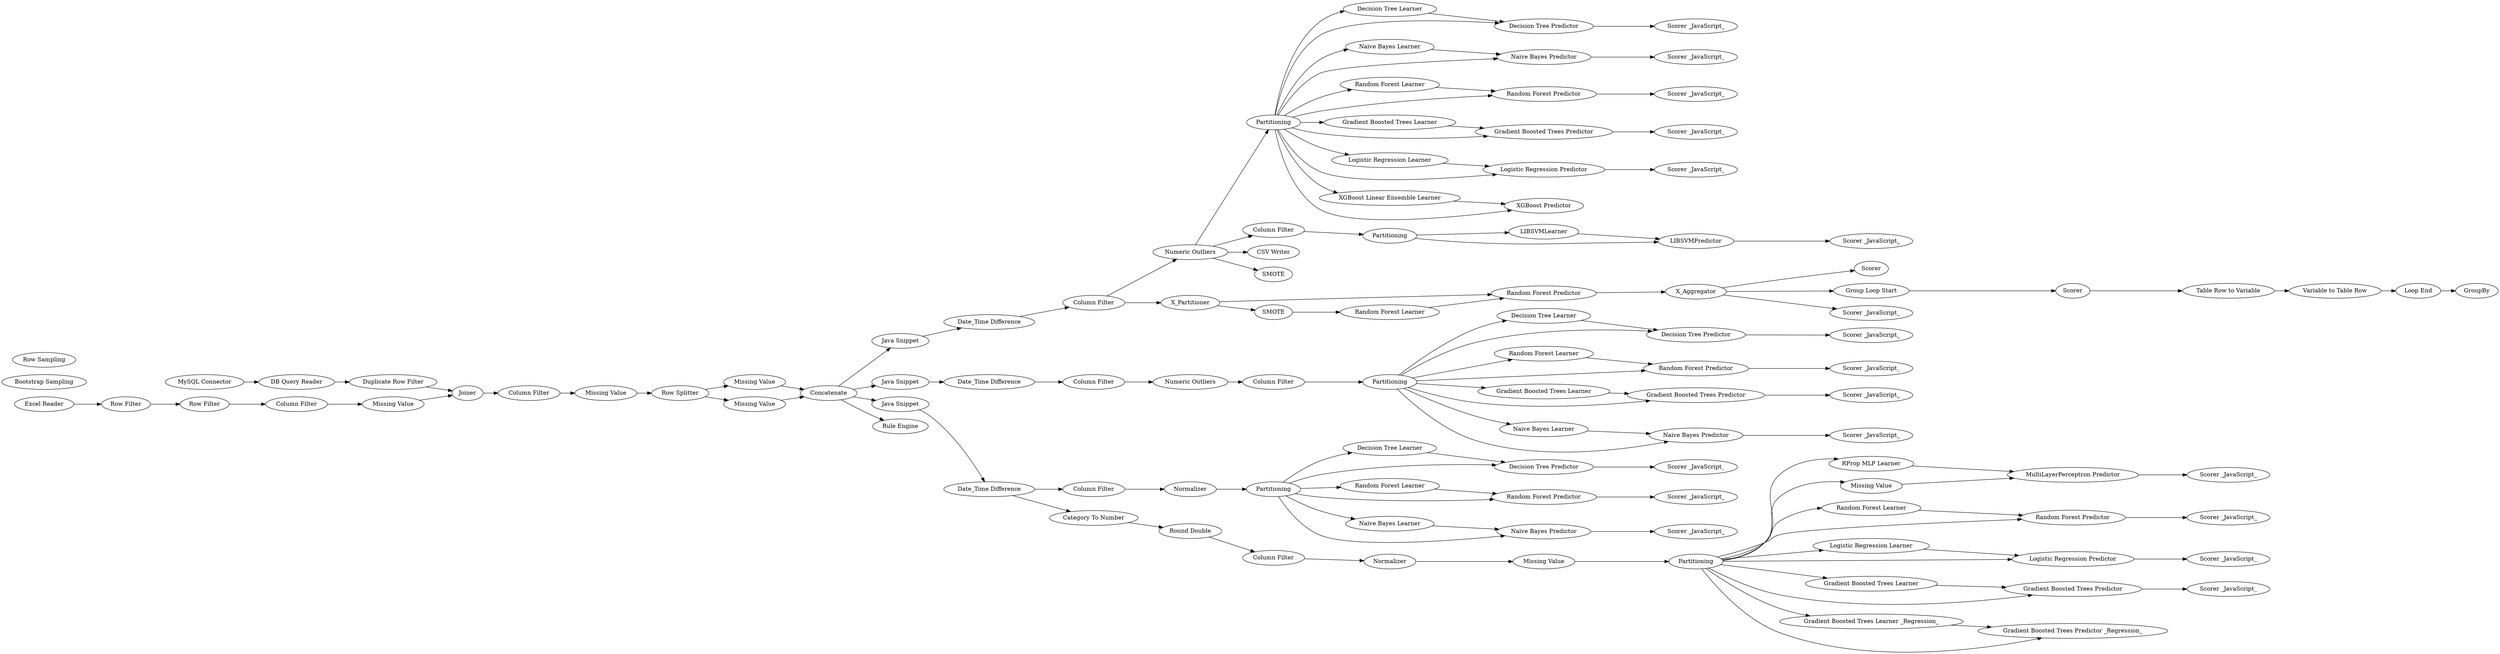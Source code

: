 digraph {
	1 [label="MySQL Connector"]
	9 [label="DB Query Reader"]
	11 [label=Joiner]
	13 [label="Excel Reader"]
	22 [label="Date_Time Difference"]
	27 [label="Duplicate Row Filter"]
	28 [label="Column Filter"]
	29 [label="Java Snippet"]
	126 [label=Partitioning]
	127 [label="Decision Tree Learner"]
	128 [label="Decision Tree Predictor"]
	129 [label="Column Filter"]
	130 [label="Scorer _JavaScript_"]
	136 [label="Naive Bayes Learner"]
	137 [label="Naive Bayes Predictor"]
	138 [label="Scorer _JavaScript_"]
	141 [label="Random Forest Learner"]
	142 [label="Random Forest Predictor"]
	143 [label="Scorer _JavaScript_"]
	147 [label="Date_Time Difference"]
	148 [label="Java Snippet"]
	149 [label="Column Filter"]
	150 [label=Partitioning]
	151 [label="Decision Tree Learner"]
	152 [label="Decision Tree Predictor"]
	153 [label="Scorer _JavaScript_"]
	154 [label=Normalizer]
	155 [label=Partitioning]
	156 [label="Decision Tree Learner"]
	157 [label="Decision Tree Predictor"]
	158 [label="Scorer _JavaScript_"]
	159 [label="Column Filter"]
	160 [label="Date_Time Difference"]
	163 [label="Java Snippet"]
	164 [label="Random Forest Learner"]
	165 [label="Random Forest Predictor"]
	166 [label="Scorer _JavaScript_"]
	167 [label="Naive Bayes Learner"]
	168 [label="Naive Bayes Predictor"]
	169 [label="Scorer _JavaScript_"]
	170 [label="MultiLayerPerceptron Predictor"]
	171 [label="RProp MLP Learner"]
	173 [label="Category To Number"]
	174 [label="Round Double"]
	175 [label=Normalizer]
	176 [label="Column Filter"]
	177 [label=Partitioning]
	178 [label="Missing Value"]
	179 [label="Scorer _JavaScript_"]
	180 [label="Random Forest Learner"]
	181 [label="Random Forest Predictor"]
	182 [label="Scorer _JavaScript_"]
	183 [label="Missing Value"]
	184 [label="Column Filter"]
	185 [label="Row Filter"]
	186 [label="Row Filter"]
	131 [label="Missing Value"]
	132 [label="Row Splitter"]
	133 [label="Missing Value"]
	134 [label="Missing Value"]
	135 [label=Concatenate]
	189 [label="Gradient Boosted Trees Learner"]
	190 [label="Gradient Boosted Trees Predictor"]
	191 [label="Scorer _JavaScript_"]
	192 [label="Logistic Regression Learner"]
	193 [label="Logistic Regression Predictor"]
	194 [label="Scorer _JavaScript_"]
	195 [label="Missing Value"]
	196 [label="Gradient Boosted Trees Learner"]
	197 [label="Gradient Boosted Trees Predictor"]
	198 [label="Scorer _JavaScript_"]
	201 [label="Numeric Outliers"]
	202 [label="Numeric Outliers"]
	211 [label="Column Filter"]
	214 [label="Scorer _JavaScript_"]
	215 [label=Partitioning]
	216 [label=LIBSVMLearner]
	217 [label=LIBSVMPredictor]
	221 [label="Random Forest Learner"]
	222 [label="Random Forest Predictor"]
	223 [label="Scorer _JavaScript_"]
	224 [label="Gradient Boosted Trees Learner"]
	225 [label="Gradient Boosted Trees Predictor"]
	226 [label="Scorer _JavaScript_"]
	227 [label="Column Filter"]
	228 [label="Naive Bayes Learner"]
	229 [label="Naive Bayes Predictor"]
	230 [label="Scorer _JavaScript_"]
	231 [label="Gradient Boosted Trees Learner _Regression_"]
	232 [label="Gradient Boosted Trees Predictor _Regression_"]
	238 [label="CSV Writer"]
	239 [label="Logistic Regression Learner"]
	240 [label="Logistic Regression Predictor"]
	241 [label="Scorer _JavaScript_"]
	243 [label=X_Partitioner]
	244 [label="Random Forest Learner"]
	245 [label="Random Forest Predictor"]
	246 [label=X_Aggregator]
	247 [label=Scorer]
	248 [label="Group Loop Start"]
	249 [label=Scorer]
	250 [label="Table Row to Variable"]
	251 [label="Variable to Table Row"]
	252 [label="Loop End"]
	253 [label=GroupBy]
	254 [label=SMOTE]
	256 [label="XGBoost Linear Ensemble Learner"]
	257 [label="XGBoost Predictor"]
	258 [label="Bootstrap Sampling"]
	259 [label="Row Sampling"]
	260 [label="Rule Engine"]
	261 [label=SMOTE]
	262 [label="Scorer _JavaScript_"]
	131 -> 132
	132 -> 133
	132 -> 134
	133 -> 135
	134 -> 135
	1 -> 9
	9 -> 27
	11 -> 28
	13 -> 185
	22 -> 129
	27 -> 11
	28 -> 131
	29 -> 22
	126 -> 127
	126 -> 256
	126 -> 257
	126 -> 240
	126 -> 239
	126 -> 190
	126 -> 189
	126 -> 142
	126 -> 141
	126 -> 136
	126 -> 137
	126 -> 128
	127 -> 128
	128 -> 130
	129 -> 201
	129 -> 243
	136 -> 137
	137 -> 138
	141 -> 142
	142 -> 143
	147 -> 149
	148 -> 147
	149 -> 202
	150 -> 151
	150 -> 152
	150 -> 222
	150 -> 221
	150 -> 228
	150 -> 229
	150 -> 224
	150 -> 225
	151 -> 152
	152 -> 153
	154 -> 155
	155 -> 157
	155 -> 156
	155 -> 168
	155 -> 167
	155 -> 165
	155 -> 164
	156 -> 157
	157 -> 158
	159 -> 154
	160 -> 173
	160 -> 159
	163 -> 160
	164 -> 165
	165 -> 166
	167 -> 168
	168 -> 169
	170 -> 179
	171 -> 170
	173 -> 174
	174 -> 176
	175 -> 195
	176 -> 175
	177 -> 178
	177 -> 181
	177 -> 180
	177 -> 171
	177 -> 231
	177 -> 232
	177 -> 193
	177 -> 192
	177 -> 197
	177 -> 196
	178 -> 170
	180 -> 181
	181 -> 182
	183 -> 11
	184 -> 183
	185 -> 186
	186 -> 184
	135 -> 163
	135 -> 148
	135 -> 29
	135 -> 260
	189 -> 190
	190 -> 191
	192 -> 193
	193 -> 194
	195 -> 177
	196 -> 197
	197 -> 198
	201 -> 211
	201 -> 238
	201 -> 254
	201 -> 126
	202 -> 227
	211 -> 215
	215 -> 217
	215 -> 216
	216 -> 217
	217 -> 214
	221 -> 222
	222 -> 223
	224 -> 225
	225 -> 226
	227 -> 150
	228 -> 229
	229 -> 230
	231 -> 232
	239 -> 240
	240 -> 241
	243 -> 245
	243 -> 261
	244 -> 245
	245 -> 246
	246 -> 247
	246 -> 248
	246 -> 262
	248 -> 249
	249 -> 250
	250 -> 251
	251 -> 252
	252 -> 253
	256 -> 257
	261 -> 244
	rankdir=LR
}
